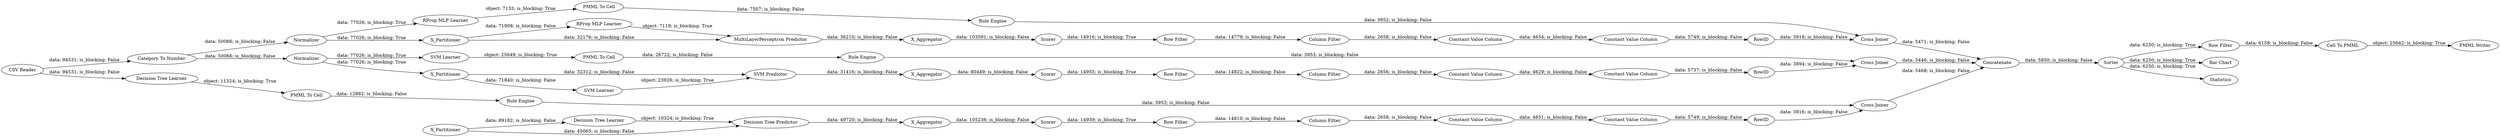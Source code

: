 digraph {
	"4072690663879272674_31" [label="Decision Tree Learner"]
	"7106855014505518535_35" [label="RProp MLP Learner"]
	"2893465634436270649_2" [label=X_Partitioner]
	"-5855778405513013841_53" [label="Row Filter"]
	"4072690663879272674_28" [label="PMML To Cell"]
	"2893465634436270649_294" [label="Column Filter"]
	"2893465634436270649_33" [label="SVM Learner"]
	"4072690663879272674_33" [label="Decision Tree Learner"]
	"2893465634436270649_7" [label=X_Aggregator]
	"7106855014505518535_293" [label=RowID]
	"7106855014505518535_2" [label=X_Partitioner]
	"2893465634436270649_39" [label="Cross Joiner"]
	"7106855014505518535_290" [label="Constant Value Column"]
	"-5855778405513013841_54" [label="Cell To PMML"]
	"4072690663879272674_34" [label="Rule Engine"]
	"4072690663879272674_32" [label="Decision Tree Predictor"]
	"2893465634436270649_31" [label="SVM Learner"]
	"2893465634436270649_293" [label=RowID]
	"7106855014505518535_9" [label="Row Filter"]
	"-5855778405513013841_59" [label="Bar Chart"]
	"2893465634436270649_292" [label="Constant Value Column"]
	"2893465634436270649_41" [label=Scorer]
	"4072690663879272674_39" [label=Scorer]
	"4072690663879272674_2" [label=X_Partitioner]
	"7106855014505518535_31" [label="RProp MLP Learner"]
	"4072690663879272674_9" [label="Row Filter"]
	"4072690663879272674_38" [label="Cross Joiner"]
	"2893465634436270649_290" [label="Constant Value Column"]
	"-5855778405513013841_63" [label=Statistics]
	"2893465634436270649_32" [label="SVM Predictor"]
	"2893465634436270649_35" [label="Rule Engine"]
	"-5855778405513013841_62" [label="CSV Reader"]
	"4072690663879272674_293" [label=RowID]
	"7106855014505518535_22" [label="PMML To Cell"]
	"7106855014505518535_38" [label="Cross Joiner"]
	"-5855778405513013841_52" [label=Sorter]
	"7106855014505518535_292" [label="Constant Value Column"]
	"4072690663879272674_7" [label=X_Aggregator]
	"7106855014505518535_40" [label=Scorer]
	"7106855014505518535_39" [label=Normalizer]
	"4072690663879272674_292" [label="Constant Value Column"]
	"-5855778405513013841_61" [label="PMML Writer"]
	"7106855014505518535_34" [label="Rule Engine"]
	"4072690663879272674_290" [label="Constant Value Column"]
	"7106855014505518535_7" [label=X_Aggregator]
	"-5855778405513013841_60" [label=Concatenate]
	"7106855014505518535_294" [label="Column Filter"]
	"-5855778405513013841_58" [label="Category To Number"]
	"2893465634436270649_40" [label=Normalizer]
	"4072690663879272674_294" [label="Column Filter"]
	"7106855014505518535_32" [label="MultiLayerPerceptron Predictor"]
	"2893465634436270649_34" [label="PMML To Cell"]
	"2893465634436270649_9" [label="Row Filter"]
	"4072690663879272674_2" -> "4072690663879272674_32" [label="data: 45065; is_blocking: False"]
	"-5855778405513013841_58" -> "7106855014505518535_39" [label="data: 50066; is_blocking: False"]
	"2893465634436270649_2" -> "2893465634436270649_32" [label="data: 32312; is_blocking: False"]
	"-5855778405513013841_62" -> "-5855778405513013841_58" [label="data: 94531; is_blocking: False"]
	"4072690663879272674_33" -> "4072690663879272674_28" [label="object: 11324; is_blocking: True"]
	"4072690663879272674_294" -> "4072690663879272674_290" [label="data: 2658; is_blocking: False"]
	"7106855014505518535_2" -> "7106855014505518535_32" [label="data: 32176; is_blocking: False"]
	"7106855014505518535_38" -> "-5855778405513013841_60" [label="data: 5471; is_blocking: False"]
	"4072690663879272674_290" -> "4072690663879272674_292" [label="data: 4651; is_blocking: False"]
	"-5855778405513013841_52" -> "-5855778405513013841_53" [label="data: 6250; is_blocking: True"]
	"-5855778405513013841_52" -> "-5855778405513013841_63" [label="data: 6250; is_blocking: True"]
	"7106855014505518535_2" -> "7106855014505518535_31" [label="data: 71908; is_blocking: False"]
	"2893465634436270649_7" -> "2893465634436270649_41" [label="data: 80449; is_blocking: False"]
	"7106855014505518535_22" -> "7106855014505518535_34" [label="data: 7507; is_blocking: False"]
	"-5855778405513013841_58" -> "2893465634436270649_40" [label="data: 50066; is_blocking: False"]
	"2893465634436270649_9" -> "2893465634436270649_294" [label="data: 14822; is_blocking: False"]
	"4072690663879272674_31" -> "4072690663879272674_32" [label="object: 10324; is_blocking: True"]
	"2893465634436270649_31" -> "2893465634436270649_32" [label="object: 23926; is_blocking: True"]
	"7106855014505518535_34" -> "7106855014505518535_38" [label="data: 3952; is_blocking: False"]
	"4072690663879272674_28" -> "4072690663879272674_34" [label="data: 12882; is_blocking: False"]
	"-5855778405513013841_62" -> "4072690663879272674_33" [label="data: 94531; is_blocking: False"]
	"7106855014505518535_40" -> "7106855014505518535_9" [label="data: 14916; is_blocking: True"]
	"2893465634436270649_32" -> "2893465634436270649_7" [label="data: 31416; is_blocking: False"]
	"7106855014505518535_293" -> "7106855014505518535_38" [label="data: 3918; is_blocking: False"]
	"2893465634436270649_294" -> "2893465634436270649_290" [label="data: 2656; is_blocking: False"]
	"2893465634436270649_292" -> "2893465634436270649_293" [label="data: 5737; is_blocking: False"]
	"7106855014505518535_31" -> "7106855014505518535_32" [label="object: 7119; is_blocking: True"]
	"4072690663879272674_293" -> "4072690663879272674_38" [label="data: 3916; is_blocking: False"]
	"4072690663879272674_2" -> "4072690663879272674_31" [label="data: 89182; is_blocking: False"]
	"2893465634436270649_290" -> "2893465634436270649_292" [label="data: 4629; is_blocking: False"]
	"-5855778405513013841_52" -> "-5855778405513013841_59" [label="data: 6250; is_blocking: True"]
	"4072690663879272674_9" -> "4072690663879272674_294" [label="data: 14810; is_blocking: False"]
	"7106855014505518535_294" -> "7106855014505518535_290" [label="data: 2658; is_blocking: False"]
	"4072690663879272674_34" -> "4072690663879272674_38" [label="data: 3953; is_blocking: False"]
	"2893465634436270649_2" -> "2893465634436270649_31" [label="data: 71840; is_blocking: False"]
	"7106855014505518535_32" -> "7106855014505518535_7" [label="data: 36210; is_blocking: False"]
	"4072690663879272674_39" -> "4072690663879272674_9" [label="data: 14939; is_blocking: True"]
	"7106855014505518535_9" -> "7106855014505518535_294" [label="data: 14779; is_blocking: False"]
	"2893465634436270649_35" -> "2893465634436270649_39" [label="data: 3953; is_blocking: False"]
	"7106855014505518535_292" -> "7106855014505518535_293" [label="data: 5749; is_blocking: False"]
	"4072690663879272674_38" -> "-5855778405513013841_60" [label="data: 5468; is_blocking: False"]
	"2893465634436270649_34" -> "2893465634436270649_35" [label="data: 26722; is_blocking: False"]
	"4072690663879272674_7" -> "4072690663879272674_39" [label="data: 105236; is_blocking: False"]
	"2893465634436270649_41" -> "2893465634436270649_9" [label="data: 14955; is_blocking: True"]
	"4072690663879272674_292" -> "4072690663879272674_293" [label="data: 5749; is_blocking: False"]
	"-5855778405513013841_54" -> "-5855778405513013841_61" [label="object: 25642; is_blocking: True"]
	"2893465634436270649_40" -> "2893465634436270649_33" [label="data: 77026; is_blocking: True"]
	"7106855014505518535_7" -> "7106855014505518535_40" [label="data: 103591; is_blocking: False"]
	"2893465634436270649_293" -> "2893465634436270649_39" [label="data: 3894; is_blocking: False"]
	"2893465634436270649_40" -> "2893465634436270649_2" [label="data: 77026; is_blocking: True"]
	"-5855778405513013841_60" -> "-5855778405513013841_52" [label="data: 5850; is_blocking: False"]
	"-5855778405513013841_53" -> "-5855778405513013841_54" [label="data: 6158; is_blocking: False"]
	"2893465634436270649_39" -> "-5855778405513013841_60" [label="data: 5446; is_blocking: False"]
	"7106855014505518535_290" -> "7106855014505518535_292" [label="data: 4654; is_blocking: False"]
	"7106855014505518535_39" -> "7106855014505518535_2" [label="data: 77026; is_blocking: True"]
	"7106855014505518535_39" -> "7106855014505518535_35" [label="data: 77026; is_blocking: True"]
	"2893465634436270649_33" -> "2893465634436270649_34" [label="object: 25649; is_blocking: True"]
	"7106855014505518535_35" -> "7106855014505518535_22" [label="object: 7133; is_blocking: True"]
	"4072690663879272674_32" -> "4072690663879272674_7" [label="data: 49720; is_blocking: False"]
	rankdir=LR
}
